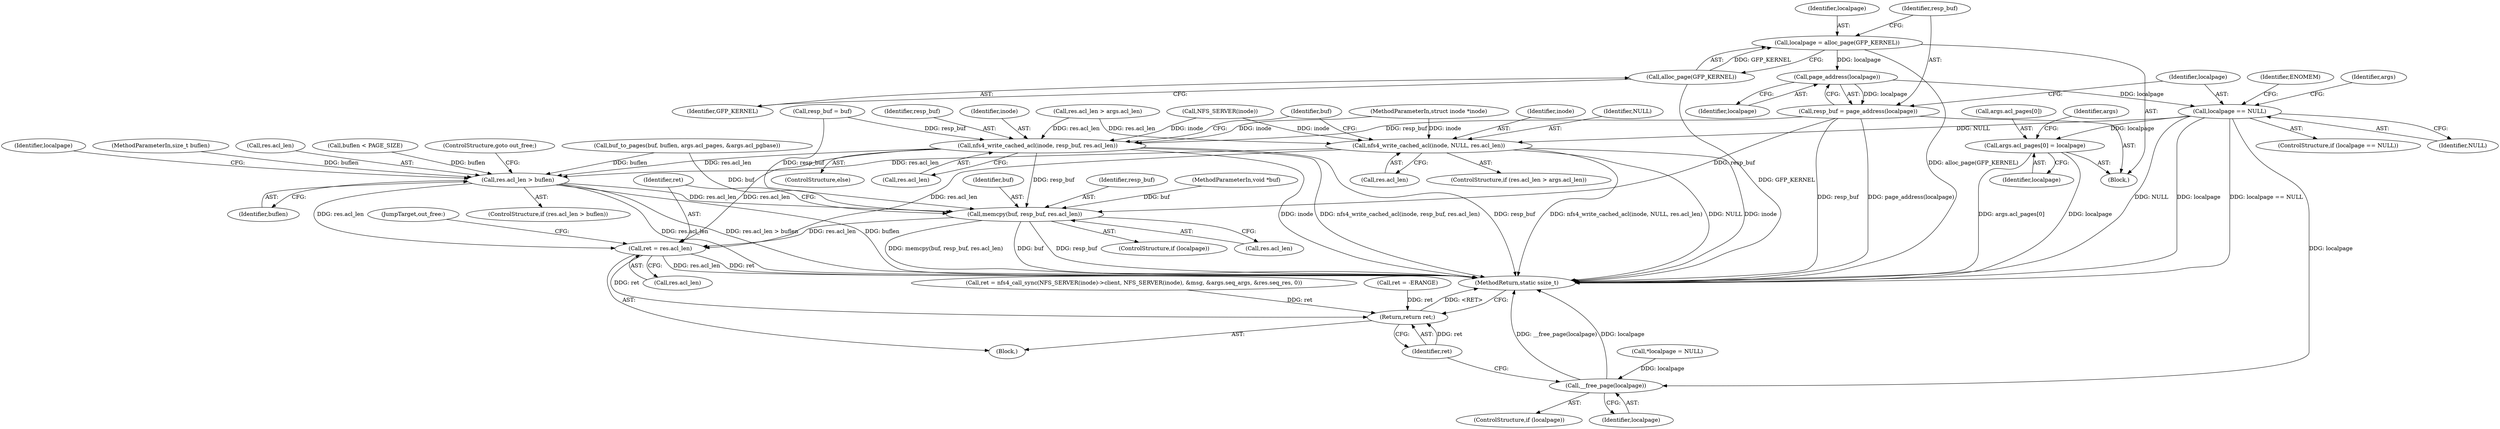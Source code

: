digraph "1_linux_bf118a342f10dafe44b14451a1392c3254629a1f@pointer" {
"1000121" [label="(Call,localpage = alloc_page(GFP_KERNEL))"];
"1000123" [label="(Call,alloc_page(GFP_KERNEL))"];
"1000127" [label="(Call,page_address(localpage))"];
"1000125" [label="(Call,resp_buf = page_address(localpage))"];
"1000206" [label="(Call,nfs4_write_cached_acl(inode, resp_buf, res.acl_len))"];
"1000220" [label="(Call,res.acl_len > buflen)"];
"1000228" [label="(Call,memcpy(buf, resp_buf, res.acl_len))"];
"1000234" [label="(Call,ret = res.acl_len)"];
"1000244" [label="(Return,return ret;)"];
"1000130" [label="(Call,localpage == NULL)"];
"1000136" [label="(Call,args.acl_pages[0] = localpage)"];
"1000199" [label="(Call,nfs4_write_cached_acl(inode, NULL, res.acl_len))"];
"1000242" [label="(Call,__free_page(localpage))"];
"1000123" [label="(Call,alloc_page(GFP_KERNEL))"];
"1000234" [label="(Call,ret = res.acl_len)"];
"1000127" [label="(Call,page_address(localpage))"];
"1000240" [label="(ControlStructure,if (localpage))"];
"1000239" [label="(JumpTarget,out_free:)"];
"1000112" [label="(Call,*localpage = NULL)"];
"1000136" [label="(Call,args.acl_pages[0] = localpage)"];
"1000192" [label="(Call,res.acl_len > args.acl_len)"];
"1000155" [label="(Call,resp_buf = buf)"];
"1000121" [label="(Call,localpage = alloc_page(GFP_KERNEL))"];
"1000158" [label="(Call,buf_to_pages(buf, buflen, args.acl_pages, &args.acl_pgbase))"];
"1000129" [label="(ControlStructure,if (localpage == NULL))"];
"1000126" [label="(Identifier,resp_buf)"];
"1000205" [label="(ControlStructure,else)"];
"1000219" [label="(ControlStructure,if (res.acl_len > buflen))"];
"1000200" [label="(Identifier,inode)"];
"1000124" [label="(Identifier,GFP_KERNEL)"];
"1000199" [label="(Call,nfs4_write_cached_acl(inode, NULL, res.acl_len))"];
"1000125" [label="(Call,resp_buf = page_address(localpage))"];
"1000235" [label="(Identifier,ret)"];
"1000142" [label="(Identifier,localpage)"];
"1000207" [label="(Identifier,inode)"];
"1000246" [label="(MethodReturn,static ssize_t)"];
"1000221" [label="(Call,res.acl_len)"];
"1000105" [label="(Block,)"];
"1000226" [label="(ControlStructure,if (localpage))"];
"1000231" [label="(Call,res.acl_len)"];
"1000208" [label="(Identifier,resp_buf)"];
"1000228" [label="(Call,memcpy(buf, resp_buf, res.acl_len))"];
"1000102" [label="(MethodParameterIn,struct inode *inode)"];
"1000206" [label="(Call,nfs4_write_cached_acl(inode, resp_buf, res.acl_len))"];
"1000229" [label="(Identifier,buf)"];
"1000117" [label="(Call,buflen < PAGE_SIZE)"];
"1000137" [label="(Call,args.acl_pages[0])"];
"1000202" [label="(Call,res.acl_len)"];
"1000168" [label="(Call,ret = nfs4_call_sync(NFS_SERVER(inode)->client, NFS_SERVER(inode), &msg, &args.seq_args, &res.seq_res, 0))"];
"1000225" [label="(ControlStructure,goto out_free;)"];
"1000128" [label="(Identifier,localpage)"];
"1000135" [label="(Identifier,ENOMEM)"];
"1000227" [label="(Identifier,localpage)"];
"1000236" [label="(Call,res.acl_len)"];
"1000215" [label="(Call,ret = -ERANGE)"];
"1000104" [label="(MethodParameterIn,size_t buflen)"];
"1000120" [label="(Block,)"];
"1000230" [label="(Identifier,resp_buf)"];
"1000242" [label="(Call,__free_page(localpage))"];
"1000122" [label="(Identifier,localpage)"];
"1000131" [label="(Identifier,localpage)"];
"1000139" [label="(Identifier,args)"];
"1000243" [label="(Identifier,localpage)"];
"1000224" [label="(Identifier,buflen)"];
"1000201" [label="(Identifier,NULL)"];
"1000145" [label="(Identifier,args)"];
"1000191" [label="(ControlStructure,if (res.acl_len > args.acl_len))"];
"1000220" [label="(Call,res.acl_len > buflen)"];
"1000132" [label="(Identifier,NULL)"];
"1000245" [label="(Identifier,ret)"];
"1000130" [label="(Call,localpage == NULL)"];
"1000175" [label="(Call,NFS_SERVER(inode))"];
"1000103" [label="(MethodParameterIn,void *buf)"];
"1000213" [label="(Identifier,buf)"];
"1000244" [label="(Return,return ret;)"];
"1000209" [label="(Call,res.acl_len)"];
"1000121" -> "1000120"  [label="AST: "];
"1000121" -> "1000123"  [label="CFG: "];
"1000122" -> "1000121"  [label="AST: "];
"1000123" -> "1000121"  [label="AST: "];
"1000126" -> "1000121"  [label="CFG: "];
"1000121" -> "1000246"  [label="DDG: alloc_page(GFP_KERNEL)"];
"1000123" -> "1000121"  [label="DDG: GFP_KERNEL"];
"1000121" -> "1000127"  [label="DDG: localpage"];
"1000123" -> "1000124"  [label="CFG: "];
"1000124" -> "1000123"  [label="AST: "];
"1000123" -> "1000246"  [label="DDG: GFP_KERNEL"];
"1000127" -> "1000125"  [label="AST: "];
"1000127" -> "1000128"  [label="CFG: "];
"1000128" -> "1000127"  [label="AST: "];
"1000125" -> "1000127"  [label="CFG: "];
"1000127" -> "1000125"  [label="DDG: localpage"];
"1000127" -> "1000130"  [label="DDG: localpage"];
"1000125" -> "1000120"  [label="AST: "];
"1000126" -> "1000125"  [label="AST: "];
"1000131" -> "1000125"  [label="CFG: "];
"1000125" -> "1000246"  [label="DDG: resp_buf"];
"1000125" -> "1000246"  [label="DDG: page_address(localpage)"];
"1000125" -> "1000206"  [label="DDG: resp_buf"];
"1000125" -> "1000228"  [label="DDG: resp_buf"];
"1000206" -> "1000205"  [label="AST: "];
"1000206" -> "1000209"  [label="CFG: "];
"1000207" -> "1000206"  [label="AST: "];
"1000208" -> "1000206"  [label="AST: "];
"1000209" -> "1000206"  [label="AST: "];
"1000213" -> "1000206"  [label="CFG: "];
"1000206" -> "1000246"  [label="DDG: nfs4_write_cached_acl(inode, resp_buf, res.acl_len)"];
"1000206" -> "1000246"  [label="DDG: resp_buf"];
"1000206" -> "1000246"  [label="DDG: inode"];
"1000175" -> "1000206"  [label="DDG: inode"];
"1000102" -> "1000206"  [label="DDG: inode"];
"1000155" -> "1000206"  [label="DDG: resp_buf"];
"1000192" -> "1000206"  [label="DDG: res.acl_len"];
"1000206" -> "1000220"  [label="DDG: res.acl_len"];
"1000206" -> "1000228"  [label="DDG: resp_buf"];
"1000206" -> "1000234"  [label="DDG: res.acl_len"];
"1000220" -> "1000219"  [label="AST: "];
"1000220" -> "1000224"  [label="CFG: "];
"1000221" -> "1000220"  [label="AST: "];
"1000224" -> "1000220"  [label="AST: "];
"1000225" -> "1000220"  [label="CFG: "];
"1000227" -> "1000220"  [label="CFG: "];
"1000220" -> "1000246"  [label="DDG: res.acl_len"];
"1000220" -> "1000246"  [label="DDG: res.acl_len > buflen"];
"1000220" -> "1000246"  [label="DDG: buflen"];
"1000199" -> "1000220"  [label="DDG: res.acl_len"];
"1000158" -> "1000220"  [label="DDG: buflen"];
"1000117" -> "1000220"  [label="DDG: buflen"];
"1000104" -> "1000220"  [label="DDG: buflen"];
"1000220" -> "1000228"  [label="DDG: res.acl_len"];
"1000220" -> "1000234"  [label="DDG: res.acl_len"];
"1000228" -> "1000226"  [label="AST: "];
"1000228" -> "1000231"  [label="CFG: "];
"1000229" -> "1000228"  [label="AST: "];
"1000230" -> "1000228"  [label="AST: "];
"1000231" -> "1000228"  [label="AST: "];
"1000235" -> "1000228"  [label="CFG: "];
"1000228" -> "1000246"  [label="DDG: memcpy(buf, resp_buf, res.acl_len)"];
"1000228" -> "1000246"  [label="DDG: buf"];
"1000228" -> "1000246"  [label="DDG: resp_buf"];
"1000158" -> "1000228"  [label="DDG: buf"];
"1000103" -> "1000228"  [label="DDG: buf"];
"1000155" -> "1000228"  [label="DDG: resp_buf"];
"1000228" -> "1000234"  [label="DDG: res.acl_len"];
"1000234" -> "1000105"  [label="AST: "];
"1000234" -> "1000236"  [label="CFG: "];
"1000235" -> "1000234"  [label="AST: "];
"1000236" -> "1000234"  [label="AST: "];
"1000239" -> "1000234"  [label="CFG: "];
"1000234" -> "1000246"  [label="DDG: res.acl_len"];
"1000234" -> "1000246"  [label="DDG: ret"];
"1000199" -> "1000234"  [label="DDG: res.acl_len"];
"1000234" -> "1000244"  [label="DDG: ret"];
"1000244" -> "1000105"  [label="AST: "];
"1000244" -> "1000245"  [label="CFG: "];
"1000245" -> "1000244"  [label="AST: "];
"1000246" -> "1000244"  [label="CFG: "];
"1000244" -> "1000246"  [label="DDG: <RET>"];
"1000245" -> "1000244"  [label="DDG: ret"];
"1000215" -> "1000244"  [label="DDG: ret"];
"1000168" -> "1000244"  [label="DDG: ret"];
"1000130" -> "1000129"  [label="AST: "];
"1000130" -> "1000132"  [label="CFG: "];
"1000131" -> "1000130"  [label="AST: "];
"1000132" -> "1000130"  [label="AST: "];
"1000135" -> "1000130"  [label="CFG: "];
"1000139" -> "1000130"  [label="CFG: "];
"1000130" -> "1000246"  [label="DDG: localpage == NULL"];
"1000130" -> "1000246"  [label="DDG: NULL"];
"1000130" -> "1000246"  [label="DDG: localpage"];
"1000130" -> "1000136"  [label="DDG: localpage"];
"1000130" -> "1000199"  [label="DDG: NULL"];
"1000130" -> "1000242"  [label="DDG: localpage"];
"1000136" -> "1000120"  [label="AST: "];
"1000136" -> "1000142"  [label="CFG: "];
"1000137" -> "1000136"  [label="AST: "];
"1000142" -> "1000136"  [label="AST: "];
"1000145" -> "1000136"  [label="CFG: "];
"1000136" -> "1000246"  [label="DDG: localpage"];
"1000136" -> "1000246"  [label="DDG: args.acl_pages[0]"];
"1000199" -> "1000191"  [label="AST: "];
"1000199" -> "1000202"  [label="CFG: "];
"1000200" -> "1000199"  [label="AST: "];
"1000201" -> "1000199"  [label="AST: "];
"1000202" -> "1000199"  [label="AST: "];
"1000213" -> "1000199"  [label="CFG: "];
"1000199" -> "1000246"  [label="DDG: nfs4_write_cached_acl(inode, NULL, res.acl_len)"];
"1000199" -> "1000246"  [label="DDG: NULL"];
"1000199" -> "1000246"  [label="DDG: inode"];
"1000175" -> "1000199"  [label="DDG: inode"];
"1000102" -> "1000199"  [label="DDG: inode"];
"1000192" -> "1000199"  [label="DDG: res.acl_len"];
"1000242" -> "1000240"  [label="AST: "];
"1000242" -> "1000243"  [label="CFG: "];
"1000243" -> "1000242"  [label="AST: "];
"1000245" -> "1000242"  [label="CFG: "];
"1000242" -> "1000246"  [label="DDG: __free_page(localpage)"];
"1000242" -> "1000246"  [label="DDG: localpage"];
"1000112" -> "1000242"  [label="DDG: localpage"];
}
